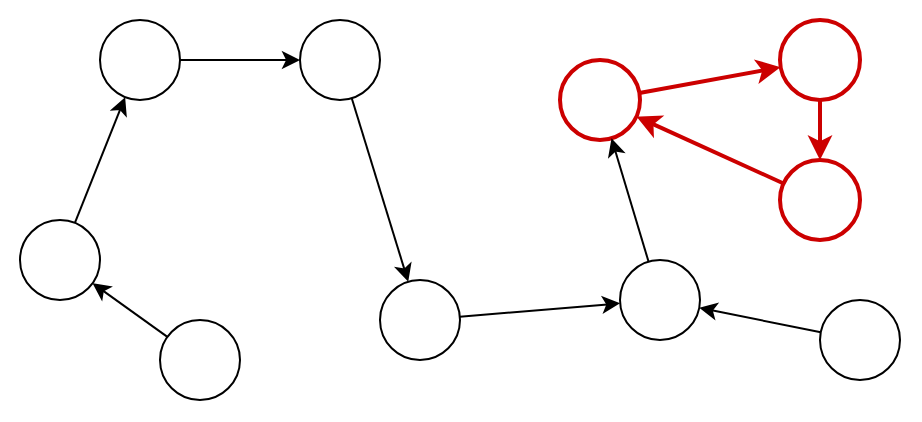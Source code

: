 <mxfile version="27.1.4">
  <diagram name="페이지-1" id="aMLNww69c416U-Rq41Lv">
    <mxGraphModel dx="619" dy="896" grid="1" gridSize="10" guides="1" tooltips="1" connect="1" arrows="1" fold="1" page="1" pageScale="1" pageWidth="827" pageHeight="1169" math="0" shadow="0">
      <root>
        <mxCell id="0" />
        <mxCell id="1" parent="0" />
        <mxCell id="OzR24tls4HqlJTWotzLX-26" value="" style="rounded=0;whiteSpace=wrap;html=1;strokeColor=none;" vertex="1" parent="1">
          <mxGeometry x="70" y="240" width="460" height="210" as="geometry" />
        </mxCell>
        <mxCell id="OzR24tls4HqlJTWotzLX-5" value="" style="ellipse;whiteSpace=wrap;html=1;aspect=fixed;" vertex="1" parent="1">
          <mxGeometry x="380" y="370" width="40" height="40" as="geometry" />
        </mxCell>
        <mxCell id="OzR24tls4HqlJTWotzLX-6" value="" style="ellipse;whiteSpace=wrap;html=1;aspect=fixed;strokeColor=#CC0000;strokeWidth=2;" vertex="1" parent="1">
          <mxGeometry x="350" y="270" width="40" height="40" as="geometry" />
        </mxCell>
        <mxCell id="OzR24tls4HqlJTWotzLX-7" value="" style="ellipse;whiteSpace=wrap;html=1;aspect=fixed;strokeColor=#CC0000;strokeWidth=2;" vertex="1" parent="1">
          <mxGeometry x="460" y="320" width="40" height="40" as="geometry" />
        </mxCell>
        <mxCell id="OzR24tls4HqlJTWotzLX-8" value="" style="ellipse;whiteSpace=wrap;html=1;aspect=fixed;" vertex="1" parent="1">
          <mxGeometry x="260" y="380" width="40" height="40" as="geometry" />
        </mxCell>
        <mxCell id="OzR24tls4HqlJTWotzLX-9" value="" style="ellipse;whiteSpace=wrap;html=1;aspect=fixed;" vertex="1" parent="1">
          <mxGeometry x="220" y="250" width="40" height="40" as="geometry" />
        </mxCell>
        <mxCell id="OzR24tls4HqlJTWotzLX-10" value="" style="ellipse;whiteSpace=wrap;html=1;aspect=fixed;" vertex="1" parent="1">
          <mxGeometry x="80" y="350" width="40" height="40" as="geometry" />
        </mxCell>
        <mxCell id="OzR24tls4HqlJTWotzLX-11" value="" style="ellipse;whiteSpace=wrap;html=1;aspect=fixed;" vertex="1" parent="1">
          <mxGeometry x="150" y="400" width="40" height="40" as="geometry" />
        </mxCell>
        <mxCell id="OzR24tls4HqlJTWotzLX-12" value="" style="ellipse;whiteSpace=wrap;html=1;aspect=fixed;" vertex="1" parent="1">
          <mxGeometry x="120" y="250" width="40" height="40" as="geometry" />
        </mxCell>
        <mxCell id="OzR24tls4HqlJTWotzLX-13" value="" style="ellipse;whiteSpace=wrap;html=1;aspect=fixed;strokeColor=#CC0000;strokeWidth=2;" vertex="1" parent="1">
          <mxGeometry x="460" y="250" width="40" height="40" as="geometry" />
        </mxCell>
        <mxCell id="OzR24tls4HqlJTWotzLX-14" value="" style="ellipse;whiteSpace=wrap;html=1;aspect=fixed;" vertex="1" parent="1">
          <mxGeometry x="480" y="390" width="40" height="40" as="geometry" />
        </mxCell>
        <mxCell id="OzR24tls4HqlJTWotzLX-15" value="" style="endArrow=classic;html=1;rounded=0;strokeColor=#CC0000;strokeWidth=2;" edge="1" parent="1" source="OzR24tls4HqlJTWotzLX-7" target="OzR24tls4HqlJTWotzLX-6">
          <mxGeometry width="50" height="50" relative="1" as="geometry">
            <mxPoint x="440" y="530" as="sourcePoint" />
            <mxPoint x="490" y="480" as="targetPoint" />
          </mxGeometry>
        </mxCell>
        <mxCell id="OzR24tls4HqlJTWotzLX-16" value="" style="endArrow=classic;html=1;rounded=0;strokeColor=#CC0000;strokeWidth=2;" edge="1" parent="1" source="OzR24tls4HqlJTWotzLX-13" target="OzR24tls4HqlJTWotzLX-7">
          <mxGeometry width="50" height="50" relative="1" as="geometry">
            <mxPoint x="450" y="520" as="sourcePoint" />
            <mxPoint x="490" y="480" as="targetPoint" />
          </mxGeometry>
        </mxCell>
        <mxCell id="OzR24tls4HqlJTWotzLX-17" value="" style="endArrow=classic;html=1;rounded=0;strokeColor=#CC0000;strokeWidth=2;" edge="1" parent="1" source="OzR24tls4HqlJTWotzLX-6" target="OzR24tls4HqlJTWotzLX-13">
          <mxGeometry width="50" height="50" relative="1" as="geometry">
            <mxPoint x="440" y="530" as="sourcePoint" />
            <mxPoint x="490" y="480" as="targetPoint" />
          </mxGeometry>
        </mxCell>
        <mxCell id="OzR24tls4HqlJTWotzLX-18" value="" style="endArrow=classic;html=1;rounded=0;" edge="1" parent="1" source="OzR24tls4HqlJTWotzLX-5" target="OzR24tls4HqlJTWotzLX-6">
          <mxGeometry width="50" height="50" relative="1" as="geometry">
            <mxPoint x="440" y="530" as="sourcePoint" />
            <mxPoint x="490" y="480" as="targetPoint" />
          </mxGeometry>
        </mxCell>
        <mxCell id="OzR24tls4HqlJTWotzLX-19" value="" style="endArrow=classic;html=1;rounded=0;" edge="1" parent="1" source="OzR24tls4HqlJTWotzLX-9" target="OzR24tls4HqlJTWotzLX-8">
          <mxGeometry width="50" height="50" relative="1" as="geometry">
            <mxPoint x="220" y="490" as="sourcePoint" />
            <mxPoint x="270" y="440" as="targetPoint" />
          </mxGeometry>
        </mxCell>
        <mxCell id="OzR24tls4HqlJTWotzLX-20" value="" style="endArrow=classic;html=1;rounded=0;" edge="1" parent="1" source="OzR24tls4HqlJTWotzLX-12" target="OzR24tls4HqlJTWotzLX-9">
          <mxGeometry width="50" height="50" relative="1" as="geometry">
            <mxPoint x="220" y="490" as="sourcePoint" />
            <mxPoint x="270" y="440" as="targetPoint" />
          </mxGeometry>
        </mxCell>
        <mxCell id="OzR24tls4HqlJTWotzLX-21" value="" style="endArrow=classic;html=1;rounded=0;" edge="1" parent="1" source="OzR24tls4HqlJTWotzLX-11" target="OzR24tls4HqlJTWotzLX-10">
          <mxGeometry width="50" height="50" relative="1" as="geometry">
            <mxPoint x="220" y="490" as="sourcePoint" />
            <mxPoint x="270" y="440" as="targetPoint" />
          </mxGeometry>
        </mxCell>
        <mxCell id="OzR24tls4HqlJTWotzLX-22" value="" style="endArrow=classic;html=1;rounded=0;" edge="1" parent="1" source="OzR24tls4HqlJTWotzLX-10" target="OzR24tls4HqlJTWotzLX-12">
          <mxGeometry width="50" height="50" relative="1" as="geometry">
            <mxPoint x="220" y="490" as="sourcePoint" />
            <mxPoint x="270" y="440" as="targetPoint" />
          </mxGeometry>
        </mxCell>
        <mxCell id="OzR24tls4HqlJTWotzLX-24" value="" style="endArrow=classic;html=1;rounded=0;" edge="1" parent="1" source="OzR24tls4HqlJTWotzLX-14" target="OzR24tls4HqlJTWotzLX-5">
          <mxGeometry width="50" height="50" relative="1" as="geometry">
            <mxPoint x="440" y="530" as="sourcePoint" />
            <mxPoint x="490" y="480" as="targetPoint" />
          </mxGeometry>
        </mxCell>
        <mxCell id="OzR24tls4HqlJTWotzLX-25" value="" style="endArrow=classic;html=1;rounded=0;" edge="1" parent="1" source="OzR24tls4HqlJTWotzLX-8" target="OzR24tls4HqlJTWotzLX-5">
          <mxGeometry width="50" height="50" relative="1" as="geometry">
            <mxPoint x="220" y="490" as="sourcePoint" />
            <mxPoint x="170" y="380" as="targetPoint" />
          </mxGeometry>
        </mxCell>
      </root>
    </mxGraphModel>
  </diagram>
</mxfile>
